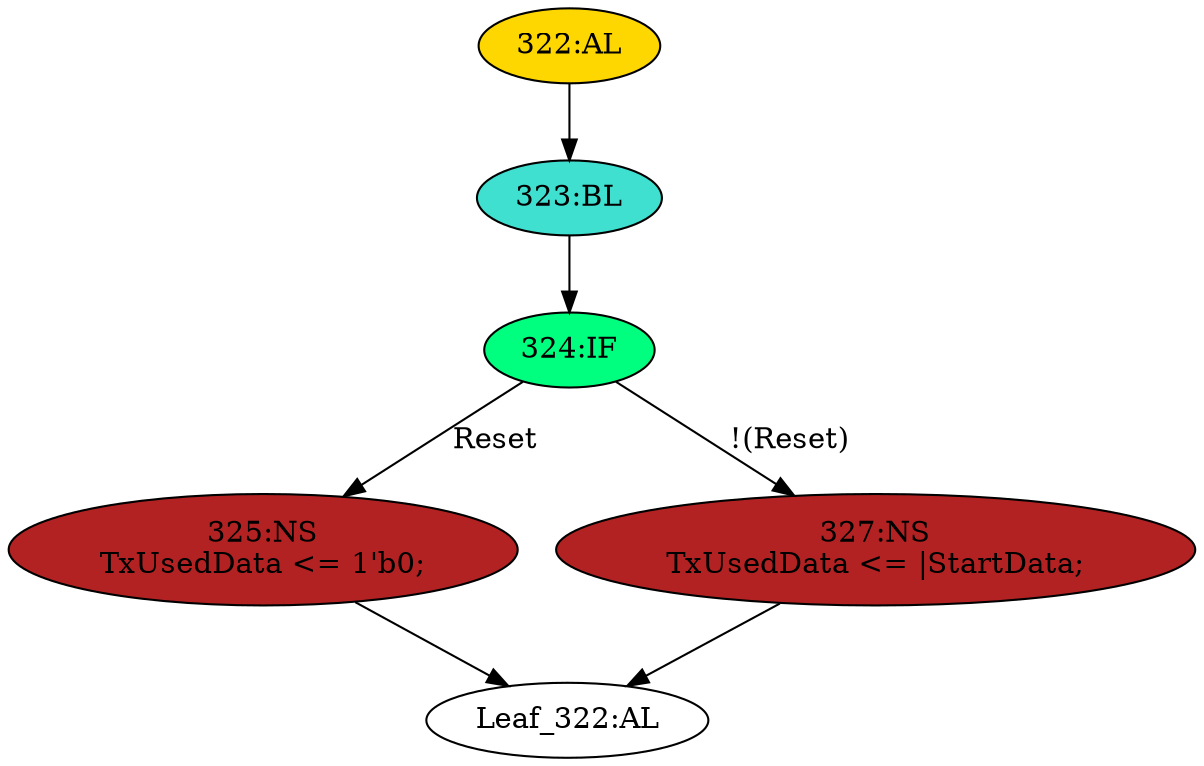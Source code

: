 strict digraph "" {
	node [label="\N"];
	"325:NS"	 [ast="<pyverilog.vparser.ast.NonblockingSubstitution object at 0x7ff826da2190>",
		fillcolor=firebrick,
		label="325:NS
TxUsedData <= 1'b0;",
		statements="[<pyverilog.vparser.ast.NonblockingSubstitution object at 0x7ff826da2190>]",
		style=filled,
		typ=NonblockingSubstitution];
	"Leaf_322:AL"	 [def_var="['TxUsedData']",
		label="Leaf_322:AL"];
	"325:NS" -> "Leaf_322:AL"	 [cond="[]",
		lineno=None];
	"327:NS"	 [ast="<pyverilog.vparser.ast.NonblockingSubstitution object at 0x7ff826da2350>",
		fillcolor=firebrick,
		label="327:NS
TxUsedData <= |StartData;",
		statements="[<pyverilog.vparser.ast.NonblockingSubstitution object at 0x7ff826da2350>]",
		style=filled,
		typ=NonblockingSubstitution];
	"327:NS" -> "Leaf_322:AL"	 [cond="[]",
		lineno=None];
	"322:AL"	 [ast="<pyverilog.vparser.ast.Always object at 0x7ff8277fd8d0>",
		clk_sens=False,
		fillcolor=gold,
		label="322:AL",
		sens="['MTxClk', 'Reset']",
		statements="[]",
		style=filled,
		typ=Always,
		use_var="['Reset', 'StartData']"];
	"323:BL"	 [ast="<pyverilog.vparser.ast.Block object at 0x7ff8277fd590>",
		fillcolor=turquoise,
		label="323:BL",
		statements="[]",
		style=filled,
		typ=Block];
	"322:AL" -> "323:BL"	 [cond="[]",
		lineno=None];
	"324:IF"	 [ast="<pyverilog.vparser.ast.IfStatement object at 0x7ff8277fddd0>",
		fillcolor=springgreen,
		label="324:IF",
		statements="[]",
		style=filled,
		typ=IfStatement];
	"324:IF" -> "325:NS"	 [cond="['Reset']",
		label=Reset,
		lineno=324];
	"324:IF" -> "327:NS"	 [cond="['Reset']",
		label="!(Reset)",
		lineno=324];
	"323:BL" -> "324:IF"	 [cond="[]",
		lineno=None];
}
